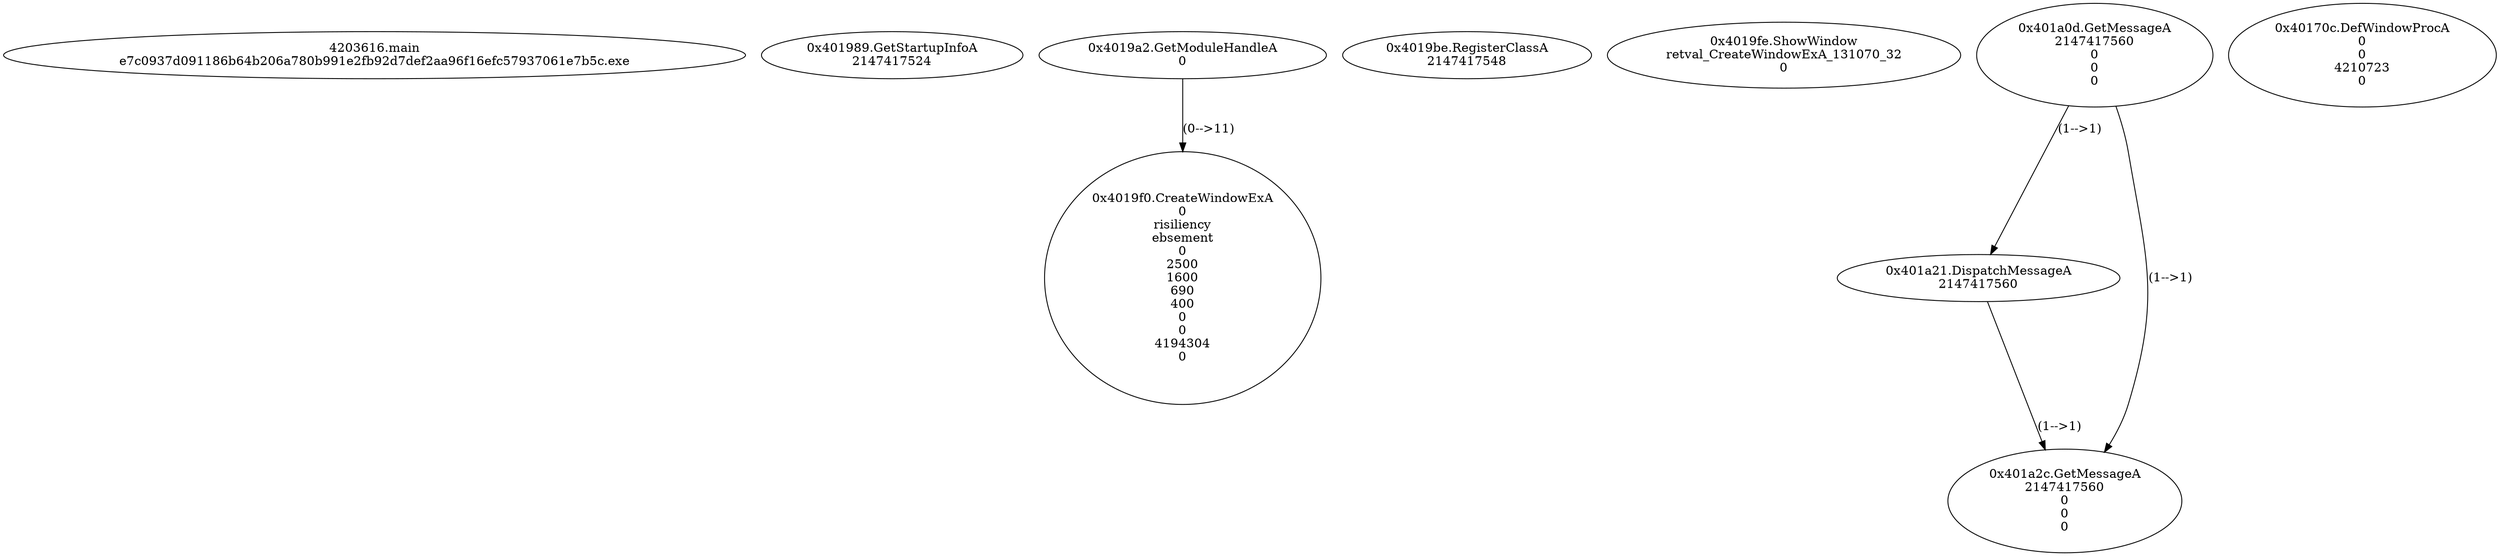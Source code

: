 // Global SCDG with merge call
digraph {
	0 [label="4203616.main
e7c0937d091186b64b206a780b991e2fb92d7def2aa96f16efc57937061e7b5c.exe"]
	1 [label="0x401989.GetStartupInfoA
2147417524"]
	2 [label="0x4019a2.GetModuleHandleA
0"]
	3 [label="0x4019be.RegisterClassA
2147417548"]
	4 [label="0x4019f0.CreateWindowExA
0
risiliency
ebsement
0
2500
1600
690
400
0
0
4194304
0"]
	2 -> 4 [label="(0-->11)"]
	5 [label="0x4019fe.ShowWindow
retval_CreateWindowExA_131070_32
0"]
	6 [label="0x401a0d.GetMessageA
2147417560
0
0
0"]
	7 [label="0x401a21.DispatchMessageA
2147417560"]
	6 -> 7 [label="(1-->1)"]
	8 [label="0x401a2c.GetMessageA
2147417560
0
0
0"]
	6 -> 8 [label="(1-->1)"]
	7 -> 8 [label="(1-->1)"]
	9 [label="0x40170c.DefWindowProcA
0
0
4210723
0"]
}
